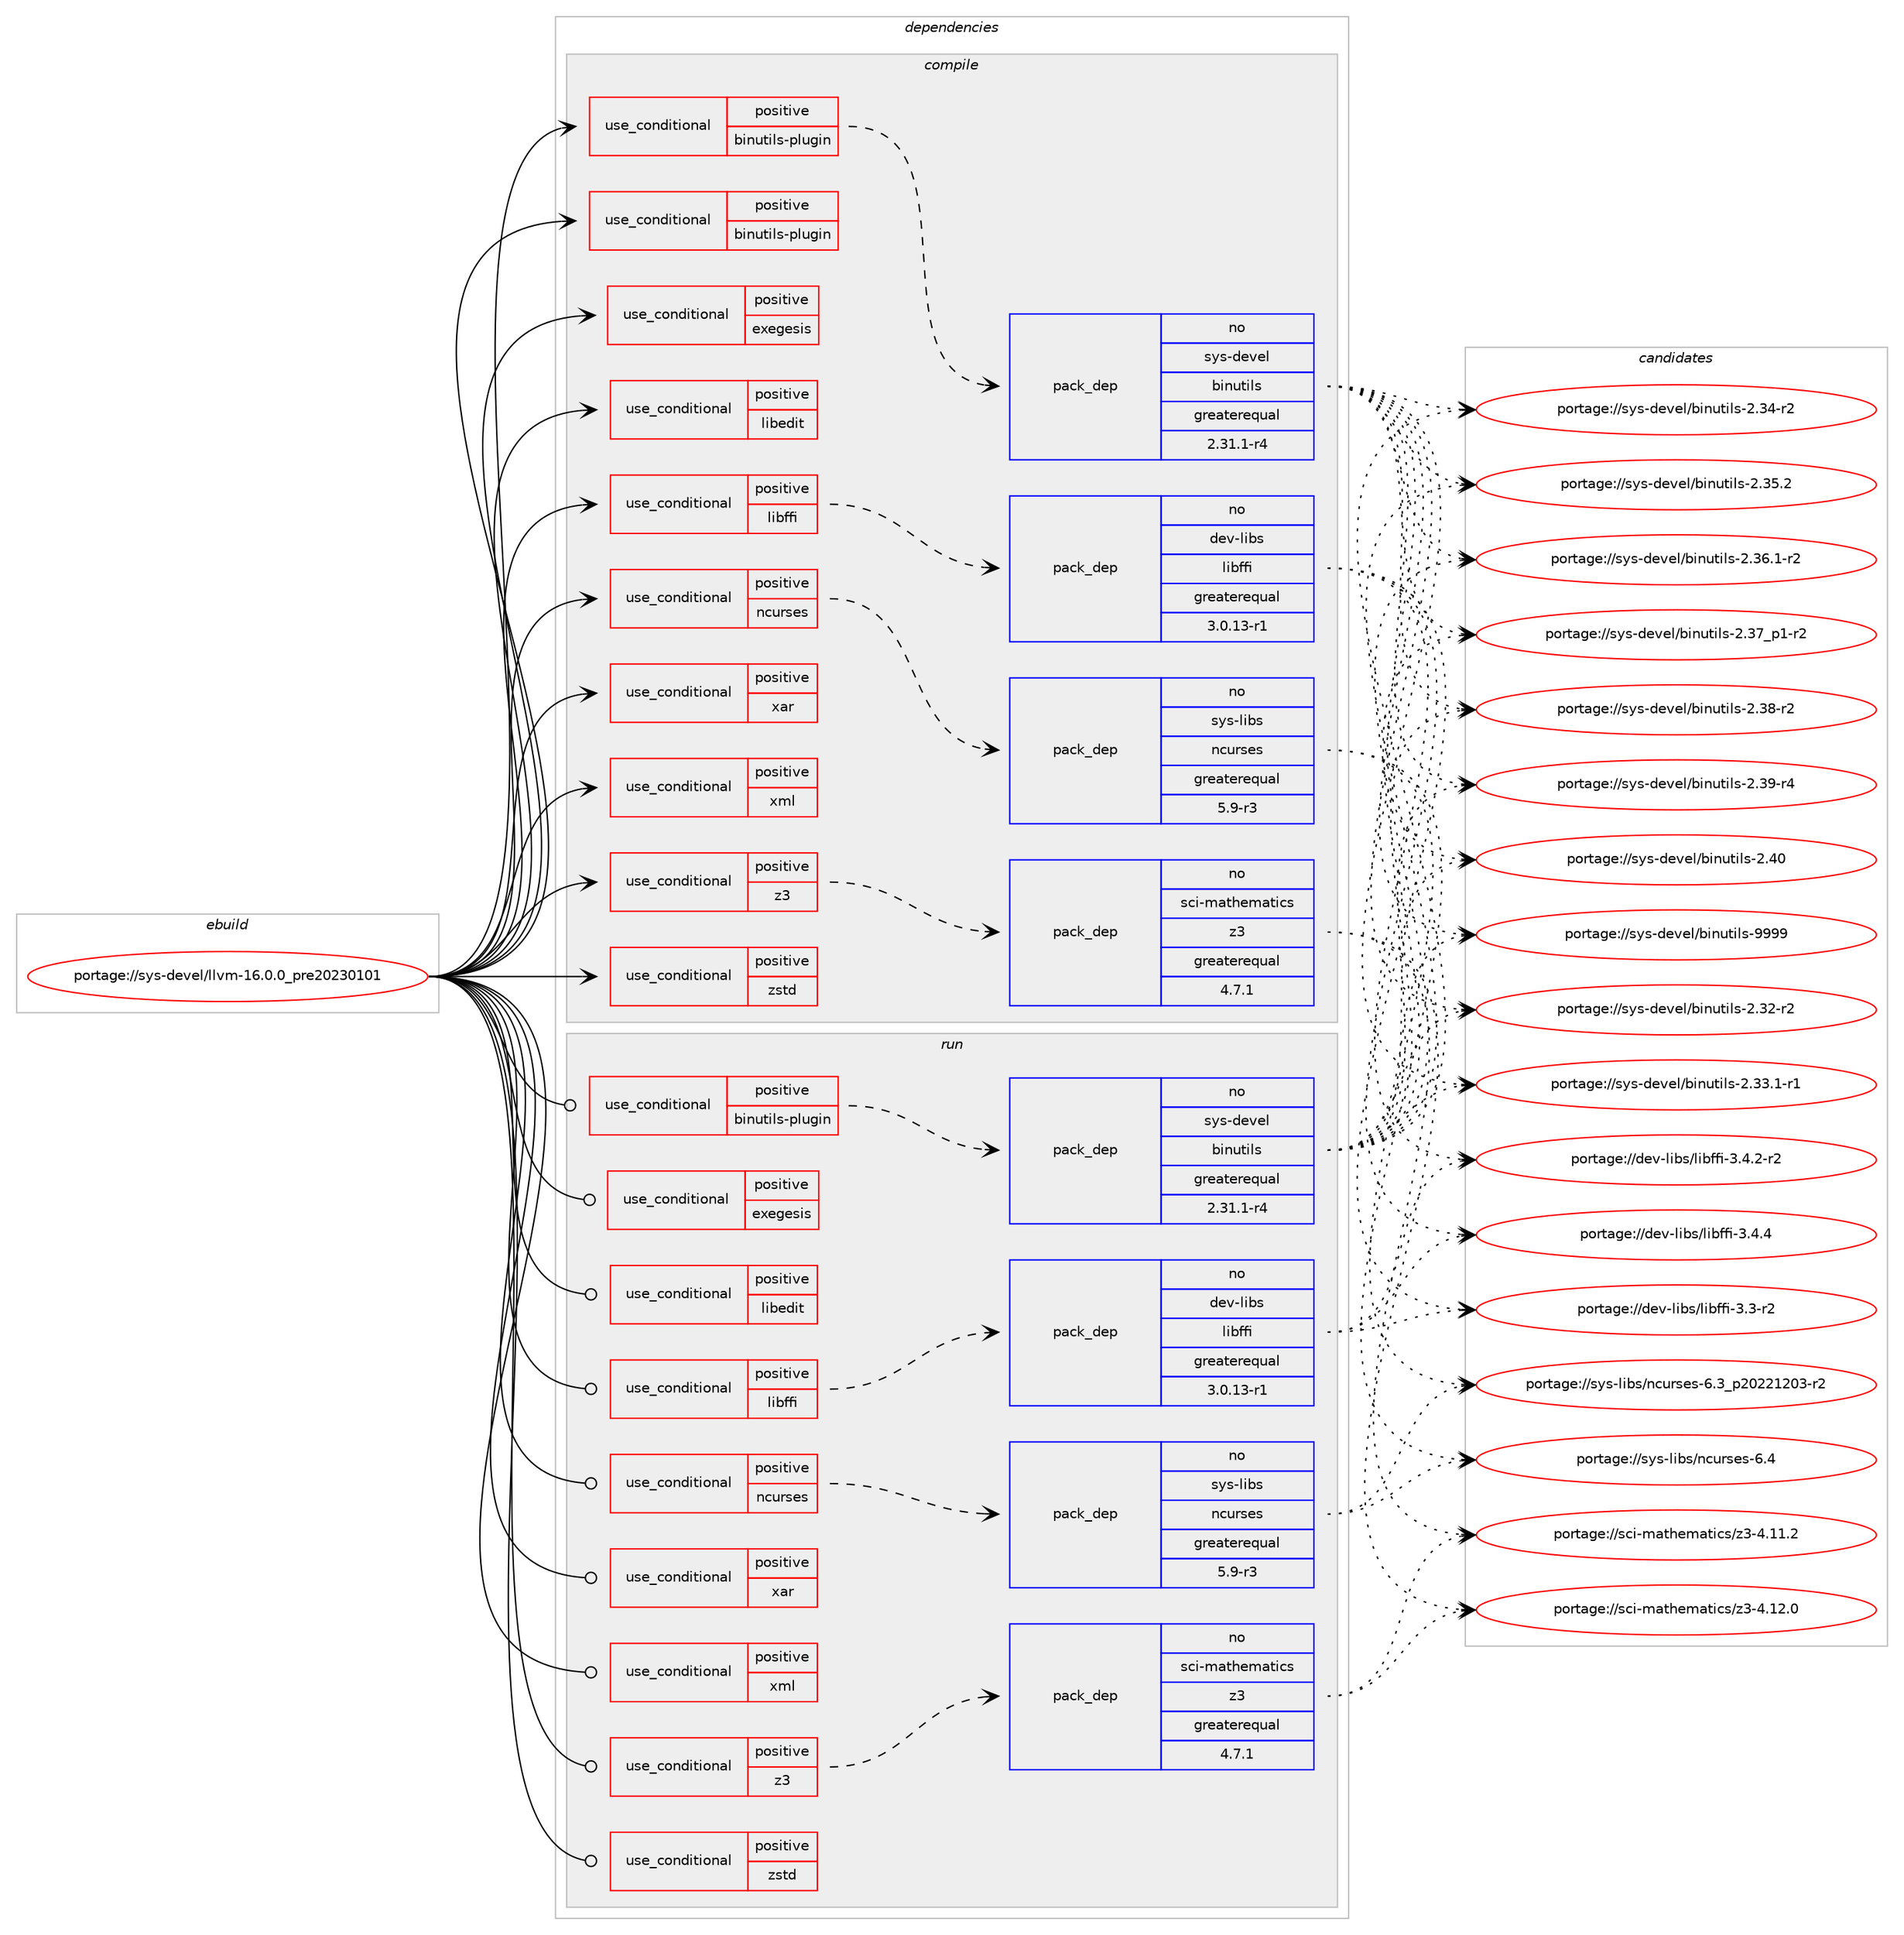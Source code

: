 digraph prolog {

# *************
# Graph options
# *************

newrank=true;
concentrate=true;
compound=true;
graph [rankdir=LR,fontname=Helvetica,fontsize=10,ranksep=1.5];#, ranksep=2.5, nodesep=0.2];
edge  [arrowhead=vee];
node  [fontname=Helvetica,fontsize=10];

# **********
# The ebuild
# **********

subgraph cluster_leftcol {
color=gray;
rank=same;
label=<<i>ebuild</i>>;
id [label="portage://sys-devel/llvm-16.0.0_pre20230101", color=red, width=4, href="../sys-devel/llvm-16.0.0_pre20230101.svg"];
}

# ****************
# The dependencies
# ****************

subgraph cluster_midcol {
color=gray;
label=<<i>dependencies</i>>;
subgraph cluster_compile {
fillcolor="#eeeeee";
style=filled;
label=<<i>compile</i>>;
subgraph cond5915 {
dependency9232 [label=<<TABLE BORDER="0" CELLBORDER="1" CELLSPACING="0" CELLPADDING="4"><TR><TD ROWSPAN="3" CELLPADDING="10">use_conditional</TD></TR><TR><TD>positive</TD></TR><TR><TD>binutils-plugin</TD></TR></TABLE>>, shape=none, color=red];
subgraph pack3242 {
dependency9233 [label=<<TABLE BORDER="0" CELLBORDER="1" CELLSPACING="0" CELLPADDING="4" WIDTH="220"><TR><TD ROWSPAN="6" CELLPADDING="30">pack_dep</TD></TR><TR><TD WIDTH="110">no</TD></TR><TR><TD>sys-devel</TD></TR><TR><TD>binutils</TD></TR><TR><TD>greaterequal</TD></TR><TR><TD>2.31.1-r4</TD></TR></TABLE>>, shape=none, color=blue];
}
dependency9232:e -> dependency9233:w [weight=20,style="dashed",arrowhead="vee"];
}
id:e -> dependency9232:w [weight=20,style="solid",arrowhead="vee"];
subgraph cond5916 {
dependency9234 [label=<<TABLE BORDER="0" CELLBORDER="1" CELLSPACING="0" CELLPADDING="4"><TR><TD ROWSPAN="3" CELLPADDING="10">use_conditional</TD></TR><TR><TD>positive</TD></TR><TR><TD>binutils-plugin</TD></TR></TABLE>>, shape=none, color=red];
# *** BEGIN UNKNOWN DEPENDENCY TYPE (TODO) ***
# dependency9234 -> package_dependency(portage://sys-devel/llvm-16.0.0_pre20230101,install,no,sys-libs,binutils-libs,none,[,,],[],[])
# *** END UNKNOWN DEPENDENCY TYPE (TODO) ***

}
id:e -> dependency9234:w [weight=20,style="solid",arrowhead="vee"];
subgraph cond5917 {
dependency9235 [label=<<TABLE BORDER="0" CELLBORDER="1" CELLSPACING="0" CELLPADDING="4"><TR><TD ROWSPAN="3" CELLPADDING="10">use_conditional</TD></TR><TR><TD>positive</TD></TR><TR><TD>exegesis</TD></TR></TABLE>>, shape=none, color=red];
# *** BEGIN UNKNOWN DEPENDENCY TYPE (TODO) ***
# dependency9235 -> package_dependency(portage://sys-devel/llvm-16.0.0_pre20230101,install,no,dev-libs,libpfm,none,[,,],any_same_slot,[])
# *** END UNKNOWN DEPENDENCY TYPE (TODO) ***

}
id:e -> dependency9235:w [weight=20,style="solid",arrowhead="vee"];
subgraph cond5918 {
dependency9236 [label=<<TABLE BORDER="0" CELLBORDER="1" CELLSPACING="0" CELLPADDING="4"><TR><TD ROWSPAN="3" CELLPADDING="10">use_conditional</TD></TR><TR><TD>positive</TD></TR><TR><TD>libedit</TD></TR></TABLE>>, shape=none, color=red];
# *** BEGIN UNKNOWN DEPENDENCY TYPE (TODO) ***
# dependency9236 -> package_dependency(portage://sys-devel/llvm-16.0.0_pre20230101,install,no,dev-libs,libedit,none,[,,],[slot(0),equal],[use(optenable(abi_x86_32),negative),use(optenable(abi_x86_64),negative),use(optenable(abi_x86_x32),negative),use(optenable(abi_mips_n32),negative),use(optenable(abi_mips_n64),negative),use(optenable(abi_mips_o32),negative),use(optenable(abi_s390_32),negative),use(optenable(abi_s390_64),negative)])
# *** END UNKNOWN DEPENDENCY TYPE (TODO) ***

}
id:e -> dependency9236:w [weight=20,style="solid",arrowhead="vee"];
subgraph cond5919 {
dependency9237 [label=<<TABLE BORDER="0" CELLBORDER="1" CELLSPACING="0" CELLPADDING="4"><TR><TD ROWSPAN="3" CELLPADDING="10">use_conditional</TD></TR><TR><TD>positive</TD></TR><TR><TD>libffi</TD></TR></TABLE>>, shape=none, color=red];
subgraph pack3243 {
dependency9238 [label=<<TABLE BORDER="0" CELLBORDER="1" CELLSPACING="0" CELLPADDING="4" WIDTH="220"><TR><TD ROWSPAN="6" CELLPADDING="30">pack_dep</TD></TR><TR><TD WIDTH="110">no</TD></TR><TR><TD>dev-libs</TD></TR><TR><TD>libffi</TD></TR><TR><TD>greaterequal</TD></TR><TR><TD>3.0.13-r1</TD></TR></TABLE>>, shape=none, color=blue];
}
dependency9237:e -> dependency9238:w [weight=20,style="dashed",arrowhead="vee"];
}
id:e -> dependency9237:w [weight=20,style="solid",arrowhead="vee"];
subgraph cond5920 {
dependency9239 [label=<<TABLE BORDER="0" CELLBORDER="1" CELLSPACING="0" CELLPADDING="4"><TR><TD ROWSPAN="3" CELLPADDING="10">use_conditional</TD></TR><TR><TD>positive</TD></TR><TR><TD>ncurses</TD></TR></TABLE>>, shape=none, color=red];
subgraph pack3244 {
dependency9240 [label=<<TABLE BORDER="0" CELLBORDER="1" CELLSPACING="0" CELLPADDING="4" WIDTH="220"><TR><TD ROWSPAN="6" CELLPADDING="30">pack_dep</TD></TR><TR><TD WIDTH="110">no</TD></TR><TR><TD>sys-libs</TD></TR><TR><TD>ncurses</TD></TR><TR><TD>greaterequal</TD></TR><TR><TD>5.9-r3</TD></TR></TABLE>>, shape=none, color=blue];
}
dependency9239:e -> dependency9240:w [weight=20,style="dashed",arrowhead="vee"];
}
id:e -> dependency9239:w [weight=20,style="solid",arrowhead="vee"];
subgraph cond5921 {
dependency9241 [label=<<TABLE BORDER="0" CELLBORDER="1" CELLSPACING="0" CELLPADDING="4"><TR><TD ROWSPAN="3" CELLPADDING="10">use_conditional</TD></TR><TR><TD>positive</TD></TR><TR><TD>xar</TD></TR></TABLE>>, shape=none, color=red];
# *** BEGIN UNKNOWN DEPENDENCY TYPE (TODO) ***
# dependency9241 -> package_dependency(portage://sys-devel/llvm-16.0.0_pre20230101,install,no,app-arch,xar,none,[,,],[],[])
# *** END UNKNOWN DEPENDENCY TYPE (TODO) ***

}
id:e -> dependency9241:w [weight=20,style="solid",arrowhead="vee"];
subgraph cond5922 {
dependency9242 [label=<<TABLE BORDER="0" CELLBORDER="1" CELLSPACING="0" CELLPADDING="4"><TR><TD ROWSPAN="3" CELLPADDING="10">use_conditional</TD></TR><TR><TD>positive</TD></TR><TR><TD>xml</TD></TR></TABLE>>, shape=none, color=red];
# *** BEGIN UNKNOWN DEPENDENCY TYPE (TODO) ***
# dependency9242 -> package_dependency(portage://sys-devel/llvm-16.0.0_pre20230101,install,no,dev-libs,libxml2,none,[,,],[slot(2),equal],[use(optenable(abi_x86_32),negative),use(optenable(abi_x86_64),negative),use(optenable(abi_x86_x32),negative),use(optenable(abi_mips_n32),negative),use(optenable(abi_mips_n64),negative),use(optenable(abi_mips_o32),negative),use(optenable(abi_s390_32),negative),use(optenable(abi_s390_64),negative)])
# *** END UNKNOWN DEPENDENCY TYPE (TODO) ***

}
id:e -> dependency9242:w [weight=20,style="solid",arrowhead="vee"];
subgraph cond5923 {
dependency9243 [label=<<TABLE BORDER="0" CELLBORDER="1" CELLSPACING="0" CELLPADDING="4"><TR><TD ROWSPAN="3" CELLPADDING="10">use_conditional</TD></TR><TR><TD>positive</TD></TR><TR><TD>z3</TD></TR></TABLE>>, shape=none, color=red];
subgraph pack3245 {
dependency9244 [label=<<TABLE BORDER="0" CELLBORDER="1" CELLSPACING="0" CELLPADDING="4" WIDTH="220"><TR><TD ROWSPAN="6" CELLPADDING="30">pack_dep</TD></TR><TR><TD WIDTH="110">no</TD></TR><TR><TD>sci-mathematics</TD></TR><TR><TD>z3</TD></TR><TR><TD>greaterequal</TD></TR><TR><TD>4.7.1</TD></TR></TABLE>>, shape=none, color=blue];
}
dependency9243:e -> dependency9244:w [weight=20,style="dashed",arrowhead="vee"];
}
id:e -> dependency9243:w [weight=20,style="solid",arrowhead="vee"];
subgraph cond5924 {
dependency9245 [label=<<TABLE BORDER="0" CELLBORDER="1" CELLSPACING="0" CELLPADDING="4"><TR><TD ROWSPAN="3" CELLPADDING="10">use_conditional</TD></TR><TR><TD>positive</TD></TR><TR><TD>zstd</TD></TR></TABLE>>, shape=none, color=red];
# *** BEGIN UNKNOWN DEPENDENCY TYPE (TODO) ***
# dependency9245 -> package_dependency(portage://sys-devel/llvm-16.0.0_pre20230101,install,no,app-arch,zstd,none,[,,],any_same_slot,[use(optenable(abi_x86_32),negative),use(optenable(abi_x86_64),negative),use(optenable(abi_x86_x32),negative),use(optenable(abi_mips_n32),negative),use(optenable(abi_mips_n64),negative),use(optenable(abi_mips_o32),negative),use(optenable(abi_s390_32),negative),use(optenable(abi_s390_64),negative)])
# *** END UNKNOWN DEPENDENCY TYPE (TODO) ***

}
id:e -> dependency9245:w [weight=20,style="solid",arrowhead="vee"];
# *** BEGIN UNKNOWN DEPENDENCY TYPE (TODO) ***
# id -> package_dependency(portage://sys-devel/llvm-16.0.0_pre20230101,install,no,sys-libs,zlib,none,[,,],[slot(0),equal],[use(optenable(abi_x86_32),negative),use(optenable(abi_x86_64),negative),use(optenable(abi_x86_x32),negative),use(optenable(abi_mips_n32),negative),use(optenable(abi_mips_n64),negative),use(optenable(abi_mips_o32),negative),use(optenable(abi_s390_32),negative),use(optenable(abi_s390_64),negative)])
# *** END UNKNOWN DEPENDENCY TYPE (TODO) ***

}
subgraph cluster_compileandrun {
fillcolor="#eeeeee";
style=filled;
label=<<i>compile and run</i>>;
}
subgraph cluster_run {
fillcolor="#eeeeee";
style=filled;
label=<<i>run</i>>;
subgraph cond5925 {
dependency9246 [label=<<TABLE BORDER="0" CELLBORDER="1" CELLSPACING="0" CELLPADDING="4"><TR><TD ROWSPAN="3" CELLPADDING="10">use_conditional</TD></TR><TR><TD>positive</TD></TR><TR><TD>binutils-plugin</TD></TR></TABLE>>, shape=none, color=red];
subgraph pack3246 {
dependency9247 [label=<<TABLE BORDER="0" CELLBORDER="1" CELLSPACING="0" CELLPADDING="4" WIDTH="220"><TR><TD ROWSPAN="6" CELLPADDING="30">pack_dep</TD></TR><TR><TD WIDTH="110">no</TD></TR><TR><TD>sys-devel</TD></TR><TR><TD>binutils</TD></TR><TR><TD>greaterequal</TD></TR><TR><TD>2.31.1-r4</TD></TR></TABLE>>, shape=none, color=blue];
}
dependency9246:e -> dependency9247:w [weight=20,style="dashed",arrowhead="vee"];
}
id:e -> dependency9246:w [weight=20,style="solid",arrowhead="odot"];
subgraph cond5926 {
dependency9248 [label=<<TABLE BORDER="0" CELLBORDER="1" CELLSPACING="0" CELLPADDING="4"><TR><TD ROWSPAN="3" CELLPADDING="10">use_conditional</TD></TR><TR><TD>positive</TD></TR><TR><TD>exegesis</TD></TR></TABLE>>, shape=none, color=red];
# *** BEGIN UNKNOWN DEPENDENCY TYPE (TODO) ***
# dependency9248 -> package_dependency(portage://sys-devel/llvm-16.0.0_pre20230101,run,no,dev-libs,libpfm,none,[,,],any_same_slot,[])
# *** END UNKNOWN DEPENDENCY TYPE (TODO) ***

}
id:e -> dependency9248:w [weight=20,style="solid",arrowhead="odot"];
subgraph cond5927 {
dependency9249 [label=<<TABLE BORDER="0" CELLBORDER="1" CELLSPACING="0" CELLPADDING="4"><TR><TD ROWSPAN="3" CELLPADDING="10">use_conditional</TD></TR><TR><TD>positive</TD></TR><TR><TD>libedit</TD></TR></TABLE>>, shape=none, color=red];
# *** BEGIN UNKNOWN DEPENDENCY TYPE (TODO) ***
# dependency9249 -> package_dependency(portage://sys-devel/llvm-16.0.0_pre20230101,run,no,dev-libs,libedit,none,[,,],[slot(0),equal],[use(optenable(abi_x86_32),negative),use(optenable(abi_x86_64),negative),use(optenable(abi_x86_x32),negative),use(optenable(abi_mips_n32),negative),use(optenable(abi_mips_n64),negative),use(optenable(abi_mips_o32),negative),use(optenable(abi_s390_32),negative),use(optenable(abi_s390_64),negative)])
# *** END UNKNOWN DEPENDENCY TYPE (TODO) ***

}
id:e -> dependency9249:w [weight=20,style="solid",arrowhead="odot"];
subgraph cond5928 {
dependency9250 [label=<<TABLE BORDER="0" CELLBORDER="1" CELLSPACING="0" CELLPADDING="4"><TR><TD ROWSPAN="3" CELLPADDING="10">use_conditional</TD></TR><TR><TD>positive</TD></TR><TR><TD>libffi</TD></TR></TABLE>>, shape=none, color=red];
subgraph pack3247 {
dependency9251 [label=<<TABLE BORDER="0" CELLBORDER="1" CELLSPACING="0" CELLPADDING="4" WIDTH="220"><TR><TD ROWSPAN="6" CELLPADDING="30">pack_dep</TD></TR><TR><TD WIDTH="110">no</TD></TR><TR><TD>dev-libs</TD></TR><TR><TD>libffi</TD></TR><TR><TD>greaterequal</TD></TR><TR><TD>3.0.13-r1</TD></TR></TABLE>>, shape=none, color=blue];
}
dependency9250:e -> dependency9251:w [weight=20,style="dashed",arrowhead="vee"];
}
id:e -> dependency9250:w [weight=20,style="solid",arrowhead="odot"];
subgraph cond5929 {
dependency9252 [label=<<TABLE BORDER="0" CELLBORDER="1" CELLSPACING="0" CELLPADDING="4"><TR><TD ROWSPAN="3" CELLPADDING="10">use_conditional</TD></TR><TR><TD>positive</TD></TR><TR><TD>ncurses</TD></TR></TABLE>>, shape=none, color=red];
subgraph pack3248 {
dependency9253 [label=<<TABLE BORDER="0" CELLBORDER="1" CELLSPACING="0" CELLPADDING="4" WIDTH="220"><TR><TD ROWSPAN="6" CELLPADDING="30">pack_dep</TD></TR><TR><TD WIDTH="110">no</TD></TR><TR><TD>sys-libs</TD></TR><TR><TD>ncurses</TD></TR><TR><TD>greaterequal</TD></TR><TR><TD>5.9-r3</TD></TR></TABLE>>, shape=none, color=blue];
}
dependency9252:e -> dependency9253:w [weight=20,style="dashed",arrowhead="vee"];
}
id:e -> dependency9252:w [weight=20,style="solid",arrowhead="odot"];
subgraph cond5930 {
dependency9254 [label=<<TABLE BORDER="0" CELLBORDER="1" CELLSPACING="0" CELLPADDING="4"><TR><TD ROWSPAN="3" CELLPADDING="10">use_conditional</TD></TR><TR><TD>positive</TD></TR><TR><TD>xar</TD></TR></TABLE>>, shape=none, color=red];
# *** BEGIN UNKNOWN DEPENDENCY TYPE (TODO) ***
# dependency9254 -> package_dependency(portage://sys-devel/llvm-16.0.0_pre20230101,run,no,app-arch,xar,none,[,,],[],[])
# *** END UNKNOWN DEPENDENCY TYPE (TODO) ***

}
id:e -> dependency9254:w [weight=20,style="solid",arrowhead="odot"];
subgraph cond5931 {
dependency9255 [label=<<TABLE BORDER="0" CELLBORDER="1" CELLSPACING="0" CELLPADDING="4"><TR><TD ROWSPAN="3" CELLPADDING="10">use_conditional</TD></TR><TR><TD>positive</TD></TR><TR><TD>xml</TD></TR></TABLE>>, shape=none, color=red];
# *** BEGIN UNKNOWN DEPENDENCY TYPE (TODO) ***
# dependency9255 -> package_dependency(portage://sys-devel/llvm-16.0.0_pre20230101,run,no,dev-libs,libxml2,none,[,,],[slot(2),equal],[use(optenable(abi_x86_32),negative),use(optenable(abi_x86_64),negative),use(optenable(abi_x86_x32),negative),use(optenable(abi_mips_n32),negative),use(optenable(abi_mips_n64),negative),use(optenable(abi_mips_o32),negative),use(optenable(abi_s390_32),negative),use(optenable(abi_s390_64),negative)])
# *** END UNKNOWN DEPENDENCY TYPE (TODO) ***

}
id:e -> dependency9255:w [weight=20,style="solid",arrowhead="odot"];
subgraph cond5932 {
dependency9256 [label=<<TABLE BORDER="0" CELLBORDER="1" CELLSPACING="0" CELLPADDING="4"><TR><TD ROWSPAN="3" CELLPADDING="10">use_conditional</TD></TR><TR><TD>positive</TD></TR><TR><TD>z3</TD></TR></TABLE>>, shape=none, color=red];
subgraph pack3249 {
dependency9257 [label=<<TABLE BORDER="0" CELLBORDER="1" CELLSPACING="0" CELLPADDING="4" WIDTH="220"><TR><TD ROWSPAN="6" CELLPADDING="30">pack_dep</TD></TR><TR><TD WIDTH="110">no</TD></TR><TR><TD>sci-mathematics</TD></TR><TR><TD>z3</TD></TR><TR><TD>greaterequal</TD></TR><TR><TD>4.7.1</TD></TR></TABLE>>, shape=none, color=blue];
}
dependency9256:e -> dependency9257:w [weight=20,style="dashed",arrowhead="vee"];
}
id:e -> dependency9256:w [weight=20,style="solid",arrowhead="odot"];
subgraph cond5933 {
dependency9258 [label=<<TABLE BORDER="0" CELLBORDER="1" CELLSPACING="0" CELLPADDING="4"><TR><TD ROWSPAN="3" CELLPADDING="10">use_conditional</TD></TR><TR><TD>positive</TD></TR><TR><TD>zstd</TD></TR></TABLE>>, shape=none, color=red];
# *** BEGIN UNKNOWN DEPENDENCY TYPE (TODO) ***
# dependency9258 -> package_dependency(portage://sys-devel/llvm-16.0.0_pre20230101,run,no,app-arch,zstd,none,[,,],any_same_slot,[use(optenable(abi_x86_32),negative),use(optenable(abi_x86_64),negative),use(optenable(abi_x86_x32),negative),use(optenable(abi_mips_n32),negative),use(optenable(abi_mips_n64),negative),use(optenable(abi_mips_o32),negative),use(optenable(abi_s390_32),negative),use(optenable(abi_s390_64),negative)])
# *** END UNKNOWN DEPENDENCY TYPE (TODO) ***

}
id:e -> dependency9258:w [weight=20,style="solid",arrowhead="odot"];
# *** BEGIN UNKNOWN DEPENDENCY TYPE (TODO) ***
# id -> package_dependency(portage://sys-devel/llvm-16.0.0_pre20230101,run,no,sys-libs,zlib,none,[,,],[slot(0),equal],[use(optenable(abi_x86_32),negative),use(optenable(abi_x86_64),negative),use(optenable(abi_x86_x32),negative),use(optenable(abi_mips_n32),negative),use(optenable(abi_mips_n64),negative),use(optenable(abi_mips_o32),negative),use(optenable(abi_s390_32),negative),use(optenable(abi_s390_64),negative)])
# *** END UNKNOWN DEPENDENCY TYPE (TODO) ***

# *** BEGIN UNKNOWN DEPENDENCY TYPE (TODO) ***
# id -> package_dependency(portage://sys-devel/llvm-16.0.0_pre20230101,run,weak,sys-devel,llvm,none,[,,],[slot(0)],[])
# *** END UNKNOWN DEPENDENCY TYPE (TODO) ***

}
}

# **************
# The candidates
# **************

subgraph cluster_choices {
rank=same;
color=gray;
label=<<i>candidates</i>>;

subgraph choice3242 {
color=black;
nodesep=1;
choice11512111545100101118101108479810511011711610510811545504651504511450 [label="portage://sys-devel/binutils-2.32-r2", color=red, width=4,href="../sys-devel/binutils-2.32-r2.svg"];
choice115121115451001011181011084798105110117116105108115455046515146494511449 [label="portage://sys-devel/binutils-2.33.1-r1", color=red, width=4,href="../sys-devel/binutils-2.33.1-r1.svg"];
choice11512111545100101118101108479810511011711610510811545504651524511450 [label="portage://sys-devel/binutils-2.34-r2", color=red, width=4,href="../sys-devel/binutils-2.34-r2.svg"];
choice11512111545100101118101108479810511011711610510811545504651534650 [label="portage://sys-devel/binutils-2.35.2", color=red, width=4,href="../sys-devel/binutils-2.35.2.svg"];
choice115121115451001011181011084798105110117116105108115455046515446494511450 [label="portage://sys-devel/binutils-2.36.1-r2", color=red, width=4,href="../sys-devel/binutils-2.36.1-r2.svg"];
choice115121115451001011181011084798105110117116105108115455046515595112494511450 [label="portage://sys-devel/binutils-2.37_p1-r2", color=red, width=4,href="../sys-devel/binutils-2.37_p1-r2.svg"];
choice11512111545100101118101108479810511011711610510811545504651564511450 [label="portage://sys-devel/binutils-2.38-r2", color=red, width=4,href="../sys-devel/binutils-2.38-r2.svg"];
choice11512111545100101118101108479810511011711610510811545504651574511452 [label="portage://sys-devel/binutils-2.39-r4", color=red, width=4,href="../sys-devel/binutils-2.39-r4.svg"];
choice1151211154510010111810110847981051101171161051081154550465248 [label="portage://sys-devel/binutils-2.40", color=red, width=4,href="../sys-devel/binutils-2.40.svg"];
choice1151211154510010111810110847981051101171161051081154557575757 [label="portage://sys-devel/binutils-9999", color=red, width=4,href="../sys-devel/binutils-9999.svg"];
dependency9233:e -> choice11512111545100101118101108479810511011711610510811545504651504511450:w [style=dotted,weight="100"];
dependency9233:e -> choice115121115451001011181011084798105110117116105108115455046515146494511449:w [style=dotted,weight="100"];
dependency9233:e -> choice11512111545100101118101108479810511011711610510811545504651524511450:w [style=dotted,weight="100"];
dependency9233:e -> choice11512111545100101118101108479810511011711610510811545504651534650:w [style=dotted,weight="100"];
dependency9233:e -> choice115121115451001011181011084798105110117116105108115455046515446494511450:w [style=dotted,weight="100"];
dependency9233:e -> choice115121115451001011181011084798105110117116105108115455046515595112494511450:w [style=dotted,weight="100"];
dependency9233:e -> choice11512111545100101118101108479810511011711610510811545504651564511450:w [style=dotted,weight="100"];
dependency9233:e -> choice11512111545100101118101108479810511011711610510811545504651574511452:w [style=dotted,weight="100"];
dependency9233:e -> choice1151211154510010111810110847981051101171161051081154550465248:w [style=dotted,weight="100"];
dependency9233:e -> choice1151211154510010111810110847981051101171161051081154557575757:w [style=dotted,weight="100"];
}
subgraph choice3243 {
color=black;
nodesep=1;
choice10010111845108105981154710810598102102105455146514511450 [label="portage://dev-libs/libffi-3.3-r2", color=red, width=4,href="../dev-libs/libffi-3.3-r2.svg"];
choice100101118451081059811547108105981021021054551465246504511450 [label="portage://dev-libs/libffi-3.4.2-r2", color=red, width=4,href="../dev-libs/libffi-3.4.2-r2.svg"];
choice10010111845108105981154710810598102102105455146524652 [label="portage://dev-libs/libffi-3.4.4", color=red, width=4,href="../dev-libs/libffi-3.4.4.svg"];
dependency9238:e -> choice10010111845108105981154710810598102102105455146514511450:w [style=dotted,weight="100"];
dependency9238:e -> choice100101118451081059811547108105981021021054551465246504511450:w [style=dotted,weight="100"];
dependency9238:e -> choice10010111845108105981154710810598102102105455146524652:w [style=dotted,weight="100"];
}
subgraph choice3244 {
color=black;
nodesep=1;
choice11512111545108105981154711099117114115101115455446519511250485050495048514511450 [label="portage://sys-libs/ncurses-6.3_p20221203-r2", color=red, width=4,href="../sys-libs/ncurses-6.3_p20221203-r2.svg"];
choice1151211154510810598115471109911711411510111545544652 [label="portage://sys-libs/ncurses-6.4", color=red, width=4,href="../sys-libs/ncurses-6.4.svg"];
dependency9240:e -> choice11512111545108105981154711099117114115101115455446519511250485050495048514511450:w [style=dotted,weight="100"];
dependency9240:e -> choice1151211154510810598115471109911711411510111545544652:w [style=dotted,weight="100"];
}
subgraph choice3245 {
color=black;
nodesep=1;
choice1159910545109971161041011099711610599115471225145524649494650 [label="portage://sci-mathematics/z3-4.11.2", color=red, width=4,href="../sci-mathematics/z3-4.11.2.svg"];
choice1159910545109971161041011099711610599115471225145524649504648 [label="portage://sci-mathematics/z3-4.12.0", color=red, width=4,href="../sci-mathematics/z3-4.12.0.svg"];
dependency9244:e -> choice1159910545109971161041011099711610599115471225145524649494650:w [style=dotted,weight="100"];
dependency9244:e -> choice1159910545109971161041011099711610599115471225145524649504648:w [style=dotted,weight="100"];
}
subgraph choice3246 {
color=black;
nodesep=1;
choice11512111545100101118101108479810511011711610510811545504651504511450 [label="portage://sys-devel/binutils-2.32-r2", color=red, width=4,href="../sys-devel/binutils-2.32-r2.svg"];
choice115121115451001011181011084798105110117116105108115455046515146494511449 [label="portage://sys-devel/binutils-2.33.1-r1", color=red, width=4,href="../sys-devel/binutils-2.33.1-r1.svg"];
choice11512111545100101118101108479810511011711610510811545504651524511450 [label="portage://sys-devel/binutils-2.34-r2", color=red, width=4,href="../sys-devel/binutils-2.34-r2.svg"];
choice11512111545100101118101108479810511011711610510811545504651534650 [label="portage://sys-devel/binutils-2.35.2", color=red, width=4,href="../sys-devel/binutils-2.35.2.svg"];
choice115121115451001011181011084798105110117116105108115455046515446494511450 [label="portage://sys-devel/binutils-2.36.1-r2", color=red, width=4,href="../sys-devel/binutils-2.36.1-r2.svg"];
choice115121115451001011181011084798105110117116105108115455046515595112494511450 [label="portage://sys-devel/binutils-2.37_p1-r2", color=red, width=4,href="../sys-devel/binutils-2.37_p1-r2.svg"];
choice11512111545100101118101108479810511011711610510811545504651564511450 [label="portage://sys-devel/binutils-2.38-r2", color=red, width=4,href="../sys-devel/binutils-2.38-r2.svg"];
choice11512111545100101118101108479810511011711610510811545504651574511452 [label="portage://sys-devel/binutils-2.39-r4", color=red, width=4,href="../sys-devel/binutils-2.39-r4.svg"];
choice1151211154510010111810110847981051101171161051081154550465248 [label="portage://sys-devel/binutils-2.40", color=red, width=4,href="../sys-devel/binutils-2.40.svg"];
choice1151211154510010111810110847981051101171161051081154557575757 [label="portage://sys-devel/binutils-9999", color=red, width=4,href="../sys-devel/binutils-9999.svg"];
dependency9247:e -> choice11512111545100101118101108479810511011711610510811545504651504511450:w [style=dotted,weight="100"];
dependency9247:e -> choice115121115451001011181011084798105110117116105108115455046515146494511449:w [style=dotted,weight="100"];
dependency9247:e -> choice11512111545100101118101108479810511011711610510811545504651524511450:w [style=dotted,weight="100"];
dependency9247:e -> choice11512111545100101118101108479810511011711610510811545504651534650:w [style=dotted,weight="100"];
dependency9247:e -> choice115121115451001011181011084798105110117116105108115455046515446494511450:w [style=dotted,weight="100"];
dependency9247:e -> choice115121115451001011181011084798105110117116105108115455046515595112494511450:w [style=dotted,weight="100"];
dependency9247:e -> choice11512111545100101118101108479810511011711610510811545504651564511450:w [style=dotted,weight="100"];
dependency9247:e -> choice11512111545100101118101108479810511011711610510811545504651574511452:w [style=dotted,weight="100"];
dependency9247:e -> choice1151211154510010111810110847981051101171161051081154550465248:w [style=dotted,weight="100"];
dependency9247:e -> choice1151211154510010111810110847981051101171161051081154557575757:w [style=dotted,weight="100"];
}
subgraph choice3247 {
color=black;
nodesep=1;
choice10010111845108105981154710810598102102105455146514511450 [label="portage://dev-libs/libffi-3.3-r2", color=red, width=4,href="../dev-libs/libffi-3.3-r2.svg"];
choice100101118451081059811547108105981021021054551465246504511450 [label="portage://dev-libs/libffi-3.4.2-r2", color=red, width=4,href="../dev-libs/libffi-3.4.2-r2.svg"];
choice10010111845108105981154710810598102102105455146524652 [label="portage://dev-libs/libffi-3.4.4", color=red, width=4,href="../dev-libs/libffi-3.4.4.svg"];
dependency9251:e -> choice10010111845108105981154710810598102102105455146514511450:w [style=dotted,weight="100"];
dependency9251:e -> choice100101118451081059811547108105981021021054551465246504511450:w [style=dotted,weight="100"];
dependency9251:e -> choice10010111845108105981154710810598102102105455146524652:w [style=dotted,weight="100"];
}
subgraph choice3248 {
color=black;
nodesep=1;
choice11512111545108105981154711099117114115101115455446519511250485050495048514511450 [label="portage://sys-libs/ncurses-6.3_p20221203-r2", color=red, width=4,href="../sys-libs/ncurses-6.3_p20221203-r2.svg"];
choice1151211154510810598115471109911711411510111545544652 [label="portage://sys-libs/ncurses-6.4", color=red, width=4,href="../sys-libs/ncurses-6.4.svg"];
dependency9253:e -> choice11512111545108105981154711099117114115101115455446519511250485050495048514511450:w [style=dotted,weight="100"];
dependency9253:e -> choice1151211154510810598115471109911711411510111545544652:w [style=dotted,weight="100"];
}
subgraph choice3249 {
color=black;
nodesep=1;
choice1159910545109971161041011099711610599115471225145524649494650 [label="portage://sci-mathematics/z3-4.11.2", color=red, width=4,href="../sci-mathematics/z3-4.11.2.svg"];
choice1159910545109971161041011099711610599115471225145524649504648 [label="portage://sci-mathematics/z3-4.12.0", color=red, width=4,href="../sci-mathematics/z3-4.12.0.svg"];
dependency9257:e -> choice1159910545109971161041011099711610599115471225145524649494650:w [style=dotted,weight="100"];
dependency9257:e -> choice1159910545109971161041011099711610599115471225145524649504648:w [style=dotted,weight="100"];
}
}

}

